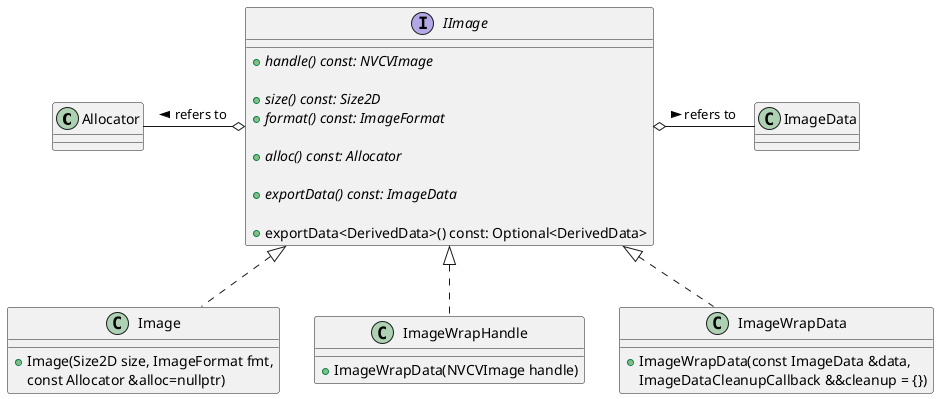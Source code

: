 ' Copyright (c) 2022-2023 NVIDIA CORPORATION & AFFILIATES. All rights reserved.
'
' SPDX-FileCopyrightText: NVIDIA CORPORATION & AFFILIATES
' SPDX-License-Identifier: Apache-2.0
'
' NVIDIA CORPORATION, its affiliates and licensors retain all intellectual
' property and proprietary rights in and to this material, related
' documentation and any modifications thereto. Any use, reproduction,
' disclosure or distribution of this material and related documentation
' without an express license agreement from NVIDIA CORPORATION or
' its affiliates is strictly prohibited.

@startuml

class Allocator

class ImageData

interface IImage
{
    + {abstract} handle() const: NVCVImage

    + {abstract} size() const: Size2D
    + {abstract} format() const: ImageFormat

    + {abstract} alloc() const: Allocator

    + {abstract} exportData() const: ImageData

    + exportData<DerivedData>() const: Optional<DerivedData>
}

Allocator -right-o IImage: refers to <
ImageData -left-o IImage: refers to <

class Image implements IImage
{
    + Image(Size2D size, ImageFormat fmt,
            const Allocator &alloc=nullptr)
}

class ImageWrapHandle implements IImage
{
    + ImageWrapData(NVCVImage handle)
}

class ImageWrapData implements IImage
{
    + ImageWrapData(const ImageData &data,
                    ImageDataCleanupCallback &&cleanup = {})
}

@enduml
